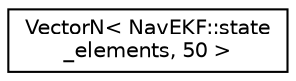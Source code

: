 digraph "Graphical Class Hierarchy"
{
 // INTERACTIVE_SVG=YES
  edge [fontname="Helvetica",fontsize="10",labelfontname="Helvetica",labelfontsize="10"];
  node [fontname="Helvetica",fontsize="10",shape=record];
  rankdir="LR";
  Node1 [label="VectorN\< NavEKF::state\l_elements, 50 \>",height=0.2,width=0.4,color="black", fillcolor="white", style="filled",URL="$classVectorN.html"];
}
